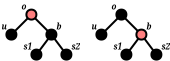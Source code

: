 <?xml version="1.0"?>
<diagram xmlns:dia="http://www.lysator.liu.se/~alla/dia/">
  <diagramdata>
    <attribute name="background">
      <color val="#ffffff"/>
    </attribute>
    <attribute name="paper">
      <composite type="paper">
        <attribute name="name">
          <string>#A4#</string>
        </attribute>
        <attribute name="tmargin">
          <real val="2.82"/>
        </attribute>
        <attribute name="bmargin">
          <real val="2.82"/>
        </attribute>
        <attribute name="lmargin">
          <real val="2.82"/>
        </attribute>
        <attribute name="rmargin">
          <real val="2.82"/>
        </attribute>
        <attribute name="is_portrait">
          <boolean val="true"/>
        </attribute>
        <attribute name="scaling">
          <real val="1"/>
        </attribute>
        <attribute name="fitto">
          <boolean val="false"/>
        </attribute>
      </composite>
    </attribute>
    <attribute name="grid">
      <composite type="grid">
        <attribute name="width_x">
          <real val="0.25"/>
        </attribute>
        <attribute name="width_y">
          <real val="0.25"/>
        </attribute>
        <attribute name="visible_x">
          <int val="2"/>
        </attribute>
        <attribute name="visible_y">
          <int val="2"/>
        </attribute>
      </composite>
    </attribute>
    <attribute name="guides">
      <composite type="guides">
        <attribute name="hguides"/>
        <attribute name="vguides"/>
      </composite>
    </attribute>
  </diagramdata>
  <layer name="Background" visible="true">
    <object type="Standard - Line" version="0" id="O0">
      <attribute name="obj_pos">
        <point val="2.75,1.25"/>
      </attribute>
      <attribute name="obj_bb">
        <rectangle val="1.7,1.2;2.8,2.3"/>
      </attribute>
      <attribute name="conn_endpoints">
        <point val="2.75,1.25"/>
        <point val="1.75,2.25"/>
      </attribute>
      <attribute name="numcp">
        <int val="1"/>
      </attribute>
    </object>
    <object type="Standard - Line" version="0" id="O1">
      <attribute name="obj_pos">
        <point val="2.75,1.25"/>
      </attribute>
      <attribute name="obj_bb">
        <rectangle val="2.7,1.2;3.8,2.3"/>
      </attribute>
      <attribute name="conn_endpoints">
        <point val="2.75,1.25"/>
        <point val="3.75,2.25"/>
      </attribute>
      <attribute name="numcp">
        <int val="1"/>
      </attribute>
    </object>
    <object type="Standard - Line" version="0" id="O2">
      <attribute name="obj_pos">
        <point val="4.5,3.25"/>
      </attribute>
      <attribute name="obj_bb">
        <rectangle val="3.7,2.2;4.55,3.3"/>
      </attribute>
      <attribute name="conn_endpoints">
        <point val="4.5,3.25"/>
        <point val="3.75,2.25"/>
      </attribute>
      <attribute name="numcp">
        <int val="1"/>
      </attribute>
    </object>
    <object type="Standard - Ellipse" version="0" id="O3">
      <attribute name="obj_pos">
        <point val="1.5,2"/>
      </attribute>
      <attribute name="obj_bb">
        <rectangle val="1.45,1.95;2.05,2.55"/>
      </attribute>
      <attribute name="elem_corner">
        <point val="1.5,2"/>
      </attribute>
      <attribute name="elem_width">
        <real val="0.5"/>
      </attribute>
      <attribute name="elem_height">
        <real val="0.5"/>
      </attribute>
      <attribute name="inner_color">
        <color val="#000000"/>
      </attribute>
    </object>
    <object type="Standard - Text" version="0" id="O4">
      <attribute name="obj_pos">
        <point val="4,2"/>
      </attribute>
      <attribute name="obj_bb">
        <rectangle val="4,1.603;4.442,2.103"/>
      </attribute>
      <attribute name="text">
        <composite type="text">
          <attribute name="string">
            <string>#b#</string>
          </attribute>
          <attribute name="font">
            <font name="Times-BoldItalic"/>
          </attribute>
          <attribute name="height">
            <real val="0.5"/>
          </attribute>
          <attribute name="pos">
            <point val="4,2"/>
          </attribute>
          <attribute name="color">
            <color val="#000000"/>
          </attribute>
          <attribute name="alignment">
            <enum val="0"/>
          </attribute>
        </composite>
      </attribute>
    </object>
    <object type="Standard - Line" version="0" id="O5">
      <attribute name="obj_pos">
        <point val="3.75,2.25"/>
      </attribute>
      <attribute name="obj_bb">
        <rectangle val="2.95,2.2;3.8,3.3"/>
      </attribute>
      <attribute name="conn_endpoints">
        <point val="3.75,2.25"/>
        <point val="3,3.25"/>
      </attribute>
      <attribute name="numcp">
        <int val="1"/>
      </attribute>
    </object>
    <object type="Standard - Text" version="0" id="O6">
      <attribute name="obj_pos">
        <point val="1.5,2"/>
      </attribute>
      <attribute name="obj_bb">
        <rectangle val="1.027,1.603;1.5,2.103"/>
      </attribute>
      <attribute name="text">
        <composite type="text">
          <attribute name="string">
            <string>#u#</string>
          </attribute>
          <attribute name="font">
            <font name="Times-BoldItalic"/>
          </attribute>
          <attribute name="height">
            <real val="0.5"/>
          </attribute>
          <attribute name="pos">
            <point val="1.5,2"/>
          </attribute>
          <attribute name="color">
            <color val="#000000"/>
          </attribute>
          <attribute name="alignment">
            <enum val="2"/>
          </attribute>
        </composite>
      </attribute>
    </object>
    <object type="Standard - Text" version="0" id="O7">
      <attribute name="obj_pos">
        <point val="2.5,1"/>
      </attribute>
      <attribute name="obj_bb">
        <rectangle val="2.058,0.603;2.5,1.103"/>
      </attribute>
      <attribute name="text">
        <composite type="text">
          <attribute name="string">
            <string>#o#</string>
          </attribute>
          <attribute name="font">
            <font name="Times-BoldItalic"/>
          </attribute>
          <attribute name="height">
            <real val="0.5"/>
          </attribute>
          <attribute name="pos">
            <point val="2.5,1"/>
          </attribute>
          <attribute name="color">
            <color val="#000000"/>
          </attribute>
          <attribute name="alignment">
            <enum val="2"/>
          </attribute>
        </composite>
      </attribute>
    </object>
    <object type="Standard - Text" version="0" id="O8">
      <attribute name="obj_pos">
        <point val="4.75,3"/>
      </attribute>
      <attribute name="obj_bb">
        <rectangle val="4.75,2.603;5.389,3.103"/>
      </attribute>
      <attribute name="text">
        <composite type="text">
          <attribute name="string">
            <string>#s2#</string>
          </attribute>
          <attribute name="font">
            <font name="Times-BoldItalic"/>
          </attribute>
          <attribute name="height">
            <real val="0.5"/>
          </attribute>
          <attribute name="pos">
            <point val="4.75,3"/>
          </attribute>
          <attribute name="color">
            <color val="#000000"/>
          </attribute>
          <attribute name="alignment">
            <enum val="0"/>
          </attribute>
        </composite>
      </attribute>
    </object>
    <object type="Standard - Text" version="0" id="O9">
      <attribute name="obj_pos">
        <point val="2.75,3"/>
      </attribute>
      <attribute name="obj_bb">
        <rectangle val="2.111,2.603;2.75,3.103"/>
      </attribute>
      <attribute name="text">
        <composite type="text">
          <attribute name="string">
            <string>#s1#</string>
          </attribute>
          <attribute name="font">
            <font name="Times-BoldItalic"/>
          </attribute>
          <attribute name="height">
            <real val="0.5"/>
          </attribute>
          <attribute name="pos">
            <point val="2.75,3"/>
          </attribute>
          <attribute name="color">
            <color val="#000000"/>
          </attribute>
          <attribute name="alignment">
            <enum val="2"/>
          </attribute>
        </composite>
      </attribute>
    </object>
    <object type="Standard - Ellipse" version="0" id="O10">
      <attribute name="obj_pos">
        <point val="3.5,2"/>
      </attribute>
      <attribute name="obj_bb">
        <rectangle val="3.45,1.95;4.05,2.55"/>
      </attribute>
      <attribute name="elem_corner">
        <point val="3.5,2"/>
      </attribute>
      <attribute name="elem_width">
        <real val="0.5"/>
      </attribute>
      <attribute name="elem_height">
        <real val="0.5"/>
      </attribute>
      <attribute name="inner_color">
        <color val="#000000"/>
      </attribute>
    </object>
    <object type="Standard - Ellipse" version="0" id="O11">
      <attribute name="obj_pos">
        <point val="2.75,3"/>
      </attribute>
      <attribute name="obj_bb">
        <rectangle val="2.7,2.95;3.3,3.55"/>
      </attribute>
      <attribute name="elem_corner">
        <point val="2.75,3"/>
      </attribute>
      <attribute name="elem_width">
        <real val="0.5"/>
      </attribute>
      <attribute name="elem_height">
        <real val="0.5"/>
      </attribute>
      <attribute name="inner_color">
        <color val="#000000"/>
      </attribute>
    </object>
    <object type="Standard - Ellipse" version="0" id="O12">
      <attribute name="obj_pos">
        <point val="4.25,3"/>
      </attribute>
      <attribute name="obj_bb">
        <rectangle val="4.2,2.95;4.8,3.55"/>
      </attribute>
      <attribute name="elem_corner">
        <point val="4.25,3"/>
      </attribute>
      <attribute name="elem_width">
        <real val="0.5"/>
      </attribute>
      <attribute name="elem_height">
        <real val="0.5"/>
      </attribute>
      <attribute name="inner_color">
        <color val="#000000"/>
      </attribute>
    </object>
    <object type="Standard - Line" version="0" id="O13">
      <attribute name="obj_pos">
        <point val="7.25,1.25"/>
      </attribute>
      <attribute name="obj_bb">
        <rectangle val="6.2,1.2;7.3,2.3"/>
      </attribute>
      <attribute name="conn_endpoints">
        <point val="7.25,1.25"/>
        <point val="6.25,2.25"/>
      </attribute>
      <attribute name="numcp">
        <int val="1"/>
      </attribute>
    </object>
    <object type="Standard - Line" version="0" id="O14">
      <attribute name="obj_pos">
        <point val="7.25,1.25"/>
      </attribute>
      <attribute name="obj_bb">
        <rectangle val="7.2,1.2;8.3,2.3"/>
      </attribute>
      <attribute name="conn_endpoints">
        <point val="7.25,1.25"/>
        <point val="8.25,2.25"/>
      </attribute>
      <attribute name="numcp">
        <int val="1"/>
      </attribute>
    </object>
    <object type="Standard - Line" version="0" id="O15">
      <attribute name="obj_pos">
        <point val="9,3.25"/>
      </attribute>
      <attribute name="obj_bb">
        <rectangle val="8.2,2.2;9.05,3.3"/>
      </attribute>
      <attribute name="conn_endpoints">
        <point val="9,3.25"/>
        <point val="8.25,2.25"/>
      </attribute>
      <attribute name="numcp">
        <int val="1"/>
      </attribute>
    </object>
    <object type="Standard - Ellipse" version="0" id="O16">
      <attribute name="obj_pos">
        <point val="6,2"/>
      </attribute>
      <attribute name="obj_bb">
        <rectangle val="5.95,1.95;6.55,2.55"/>
      </attribute>
      <attribute name="elem_corner">
        <point val="6,2"/>
      </attribute>
      <attribute name="elem_width">
        <real val="0.5"/>
      </attribute>
      <attribute name="elem_height">
        <real val="0.5"/>
      </attribute>
      <attribute name="inner_color">
        <color val="#000000"/>
      </attribute>
    </object>
    <object type="Standard - Text" version="0" id="O17">
      <attribute name="obj_pos">
        <point val="8.5,2"/>
      </attribute>
      <attribute name="obj_bb">
        <rectangle val="8.5,1.603;8.942,2.103"/>
      </attribute>
      <attribute name="text">
        <composite type="text">
          <attribute name="string">
            <string>#b#</string>
          </attribute>
          <attribute name="font">
            <font name="Times-BoldItalic"/>
          </attribute>
          <attribute name="height">
            <real val="0.5"/>
          </attribute>
          <attribute name="pos">
            <point val="8.5,2"/>
          </attribute>
          <attribute name="color">
            <color val="#000000"/>
          </attribute>
          <attribute name="alignment">
            <enum val="0"/>
          </attribute>
        </composite>
      </attribute>
    </object>
    <object type="Standard - Line" version="0" id="O18">
      <attribute name="obj_pos">
        <point val="8.25,2.25"/>
      </attribute>
      <attribute name="obj_bb">
        <rectangle val="7.45,2.2;8.3,3.3"/>
      </attribute>
      <attribute name="conn_endpoints">
        <point val="8.25,2.25"/>
        <point val="7.5,3.25"/>
      </attribute>
      <attribute name="numcp">
        <int val="1"/>
      </attribute>
    </object>
    <object type="Standard - Text" version="0" id="O19">
      <attribute name="obj_pos">
        <point val="6,2"/>
      </attribute>
      <attribute name="obj_bb">
        <rectangle val="5.527,1.603;6,2.103"/>
      </attribute>
      <attribute name="text">
        <composite type="text">
          <attribute name="string">
            <string>#u#</string>
          </attribute>
          <attribute name="font">
            <font name="Times-BoldItalic"/>
          </attribute>
          <attribute name="height">
            <real val="0.5"/>
          </attribute>
          <attribute name="pos">
            <point val="6,2"/>
          </attribute>
          <attribute name="color">
            <color val="#000000"/>
          </attribute>
          <attribute name="alignment">
            <enum val="2"/>
          </attribute>
        </composite>
      </attribute>
    </object>
    <object type="Standard - Text" version="0" id="O20">
      <attribute name="obj_pos">
        <point val="7,1"/>
      </attribute>
      <attribute name="obj_bb">
        <rectangle val="6.558,0.603;7,1.103"/>
      </attribute>
      <attribute name="text">
        <composite type="text">
          <attribute name="string">
            <string>#o#</string>
          </attribute>
          <attribute name="font">
            <font name="Times-BoldItalic"/>
          </attribute>
          <attribute name="height">
            <real val="0.5"/>
          </attribute>
          <attribute name="pos">
            <point val="7,1"/>
          </attribute>
          <attribute name="color">
            <color val="#000000"/>
          </attribute>
          <attribute name="alignment">
            <enum val="2"/>
          </attribute>
        </composite>
      </attribute>
    </object>
    <object type="Standard - Text" version="0" id="O21">
      <attribute name="obj_pos">
        <point val="7.25,3"/>
      </attribute>
      <attribute name="obj_bb">
        <rectangle val="6.611,2.603;7.25,3.103"/>
      </attribute>
      <attribute name="text">
        <composite type="text">
          <attribute name="string">
            <string>#s1#</string>
          </attribute>
          <attribute name="font">
            <font name="Times-BoldItalic"/>
          </attribute>
          <attribute name="height">
            <real val="0.5"/>
          </attribute>
          <attribute name="pos">
            <point val="7.25,3"/>
          </attribute>
          <attribute name="color">
            <color val="#000000"/>
          </attribute>
          <attribute name="alignment">
            <enum val="2"/>
          </attribute>
        </composite>
      </attribute>
    </object>
    <object type="Standard - Ellipse" version="0" id="O22">
      <attribute name="obj_pos">
        <point val="8,2"/>
      </attribute>
      <attribute name="obj_bb">
        <rectangle val="7.95,1.95;8.55,2.55"/>
      </attribute>
      <attribute name="elem_corner">
        <point val="8,2"/>
      </attribute>
      <attribute name="elem_width">
        <real val="0.5"/>
      </attribute>
      <attribute name="elem_height">
        <real val="0.5"/>
      </attribute>
      <attribute name="border_width">
        <real val="0.1"/>
      </attribute>
      <attribute name="inner_color">
        <color val="#ff7f7f"/>
      </attribute>
    </object>
    <object type="Standard - Ellipse" version="0" id="O23">
      <attribute name="obj_pos">
        <point val="7,1"/>
      </attribute>
      <attribute name="obj_bb">
        <rectangle val="6.95,0.95;7.55,1.55"/>
      </attribute>
      <attribute name="elem_corner">
        <point val="7,1"/>
      </attribute>
      <attribute name="elem_width">
        <real val="0.5"/>
      </attribute>
      <attribute name="elem_height">
        <real val="0.5"/>
      </attribute>
      <attribute name="inner_color">
        <color val="#000000"/>
      </attribute>
    </object>
    <object type="Standard - Ellipse" version="0" id="O24">
      <attribute name="obj_pos">
        <point val="7.25,3"/>
      </attribute>
      <attribute name="obj_bb">
        <rectangle val="7.2,2.95;7.8,3.55"/>
      </attribute>
      <attribute name="elem_corner">
        <point val="7.25,3"/>
      </attribute>
      <attribute name="elem_width">
        <real val="0.5"/>
      </attribute>
      <attribute name="elem_height">
        <real val="0.5"/>
      </attribute>
      <attribute name="inner_color">
        <color val="#000000"/>
      </attribute>
    </object>
    <object type="Standard - Ellipse" version="0" id="O25">
      <attribute name="obj_pos">
        <point val="8.75,3"/>
      </attribute>
      <attribute name="obj_bb">
        <rectangle val="8.7,2.95;9.3,3.55"/>
      </attribute>
      <attribute name="elem_corner">
        <point val="8.75,3"/>
      </attribute>
      <attribute name="elem_width">
        <real val="0.5"/>
      </attribute>
      <attribute name="elem_height">
        <real val="0.5"/>
      </attribute>
      <attribute name="inner_color">
        <color val="#000000"/>
      </attribute>
    </object>
    <object type="Standard - Text" version="0" id="O26">
      <attribute name="obj_pos">
        <point val="9.25,3"/>
      </attribute>
      <attribute name="obj_bb">
        <rectangle val="9.25,2.603;9.889,3.103"/>
      </attribute>
      <attribute name="text">
        <composite type="text">
          <attribute name="string">
            <string>#s2#</string>
          </attribute>
          <attribute name="font">
            <font name="Times-BoldItalic"/>
          </attribute>
          <attribute name="height">
            <real val="0.5"/>
          </attribute>
          <attribute name="pos">
            <point val="9.25,3"/>
          </attribute>
          <attribute name="color">
            <color val="#000000"/>
          </attribute>
          <attribute name="alignment">
            <enum val="0"/>
          </attribute>
        </composite>
      </attribute>
    </object>
    <object type="Standard - Ellipse" version="0" id="O27">
      <attribute name="obj_pos">
        <point val="2.5,1"/>
      </attribute>
      <attribute name="obj_bb">
        <rectangle val="2.45,0.95;3.05,1.55"/>
      </attribute>
      <attribute name="elem_corner">
        <point val="2.5,1"/>
      </attribute>
      <attribute name="elem_width">
        <real val="0.5"/>
      </attribute>
      <attribute name="elem_height">
        <real val="0.5"/>
      </attribute>
      <attribute name="border_width">
        <real val="0.1"/>
      </attribute>
      <attribute name="inner_color">
        <color val="#ff7f7f"/>
      </attribute>
    </object>
  </layer>
</diagram>
